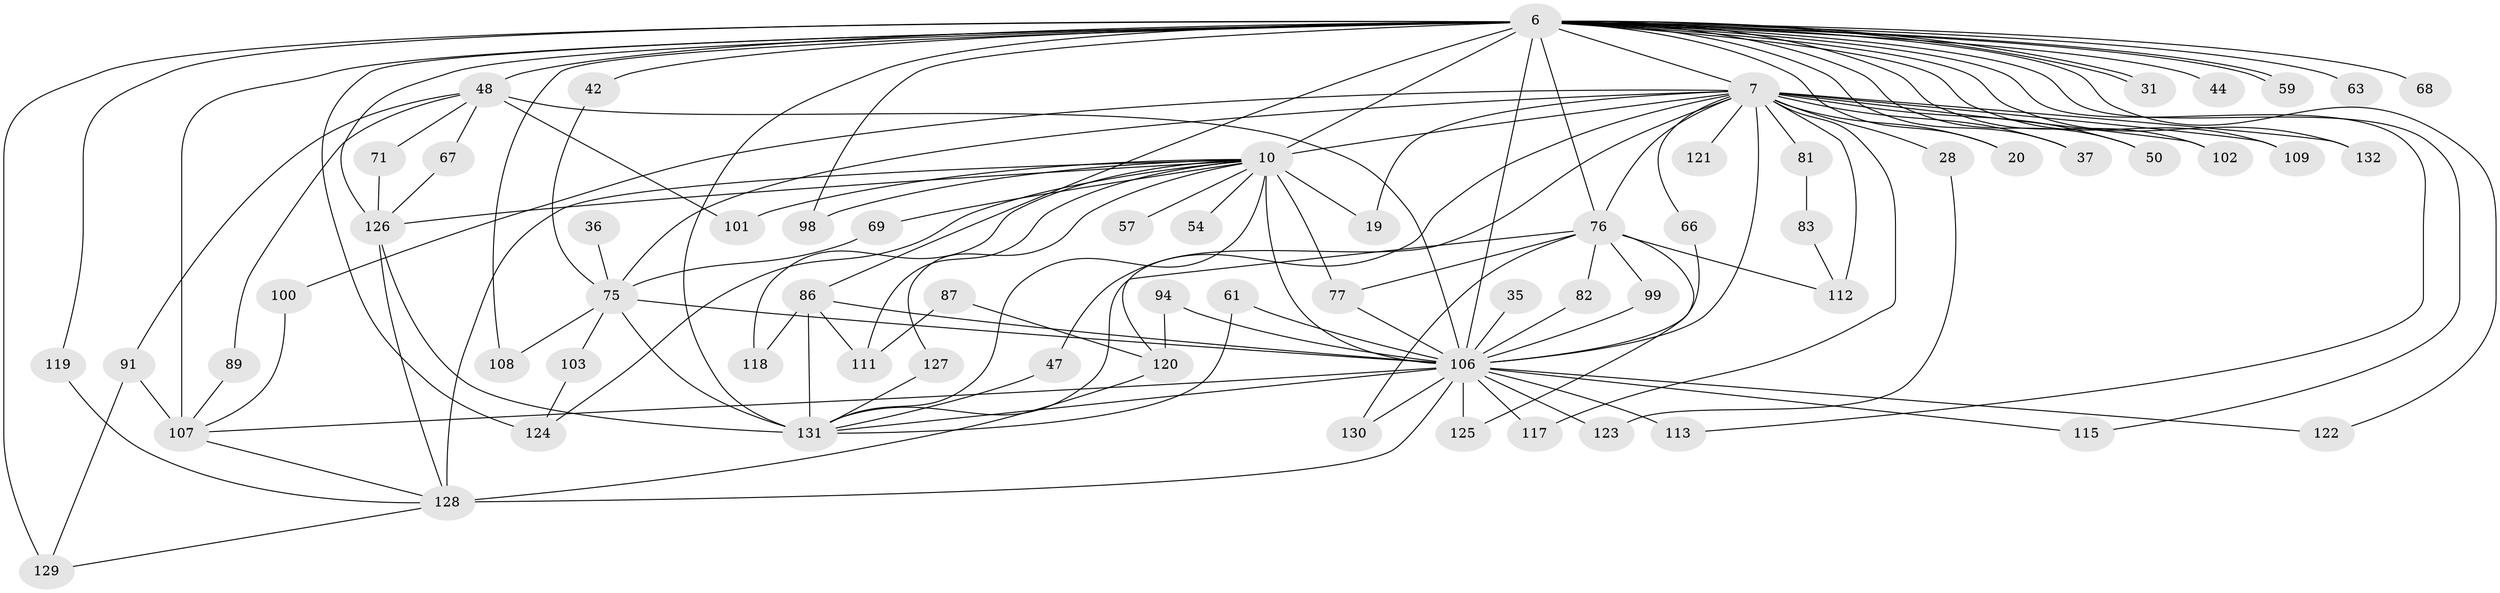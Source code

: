 // original degree distribution, {21: 0.015151515151515152, 22: 0.007575757575757576, 26: 0.015151515151515152, 13: 0.007575757575757576, 38: 0.007575757575757576, 20: 0.007575757575757576, 17: 0.007575757575757576, 23: 0.007575757575757576, 6: 0.015151515151515152, 3: 0.17424242424242425, 7: 0.015151515151515152, 5: 0.06060606060606061, 4: 0.06818181818181818, 11: 0.007575757575757576, 2: 0.5681818181818182, 9: 0.007575757575757576, 10: 0.007575757575757576}
// Generated by graph-tools (version 1.1) at 2025/46/03/09/25 04:46:28]
// undirected, 66 vertices, 129 edges
graph export_dot {
graph [start="1"]
  node [color=gray90,style=filled];
  6 [super="+3"];
  7 [super="+2"];
  10 [super="+1"];
  19;
  20;
  28;
  31;
  35;
  36;
  37;
  42;
  44;
  47;
  48 [super="+38+27"];
  50;
  54;
  57 [super="+14"];
  59;
  61;
  63;
  66;
  67;
  68;
  69;
  71;
  75 [super="+55"];
  76 [super="+45+34"];
  77 [super="+53"];
  81 [super="+73"];
  82 [super="+74"];
  83;
  86 [super="+13+51"];
  87;
  89;
  91 [super="+80"];
  94 [super="+58"];
  98;
  99;
  100;
  101;
  102 [super="+23+64"];
  103;
  106 [super="+41+93+8+70"];
  107 [super="+26+56"];
  108;
  109;
  111 [super="+78"];
  112 [super="+60+88"];
  113 [super="+95+90"];
  115;
  117;
  118;
  119;
  120 [super="+52"];
  121;
  122;
  123 [super="+72"];
  124 [super="+62"];
  125;
  126 [super="+85+15+96"];
  127;
  128 [super="+24+114+116"];
  129 [super="+46+104"];
  130;
  131 [super="+110+92+97"];
  132;
  6 -- 7 [weight=4];
  6 -- 10 [weight=4];
  6 -- 31;
  6 -- 31;
  6 -- 37;
  6 -- 42;
  6 -- 44 [weight=2];
  6 -- 50;
  6 -- 59;
  6 -- 59;
  6 -- 63 [weight=2];
  6 -- 68 [weight=2];
  6 -- 102 [weight=3];
  6 -- 108;
  6 -- 115;
  6 -- 119;
  6 -- 122;
  6 -- 124 [weight=2];
  6 -- 132;
  6 -- 20;
  6 -- 98;
  6 -- 107 [weight=3];
  6 -- 109;
  6 -- 48 [weight=3];
  6 -- 86;
  6 -- 106 [weight=10];
  6 -- 129 [weight=2];
  6 -- 126;
  6 -- 131 [weight=5];
  6 -- 76 [weight=2];
  6 -- 113;
  7 -- 10 [weight=4];
  7 -- 19;
  7 -- 20;
  7 -- 28 [weight=2];
  7 -- 47;
  7 -- 75 [weight=2];
  7 -- 81 [weight=3];
  7 -- 100;
  7 -- 106 [weight=9];
  7 -- 109;
  7 -- 112 [weight=3];
  7 -- 117;
  7 -- 121 [weight=2];
  7 -- 132;
  7 -- 66;
  7 -- 37;
  7 -- 50;
  7 -- 102;
  7 -- 76 [weight=4];
  7 -- 120 [weight=2];
  10 -- 54 [weight=2];
  10 -- 57 [weight=2];
  10 -- 101;
  10 -- 118;
  10 -- 127;
  10 -- 69;
  10 -- 19;
  10 -- 98;
  10 -- 124;
  10 -- 111;
  10 -- 106 [weight=10];
  10 -- 77;
  10 -- 131;
  10 -- 128 [weight=3];
  10 -- 126 [weight=5];
  28 -- 123;
  35 -- 106 [weight=2];
  36 -- 75;
  42 -- 75;
  47 -- 131;
  48 -- 67;
  48 -- 101;
  48 -- 89;
  48 -- 91;
  48 -- 71;
  48 -- 106 [weight=2];
  61 -- 106;
  61 -- 131;
  66 -- 106;
  67 -- 126;
  69 -- 75;
  71 -- 126;
  75 -- 131;
  75 -- 103;
  75 -- 106 [weight=3];
  75 -- 108;
  76 -- 82;
  76 -- 130;
  76 -- 99;
  76 -- 77;
  76 -- 112;
  76 -- 125;
  76 -- 131 [weight=2];
  77 -- 106;
  81 -- 83;
  82 -- 106 [weight=2];
  83 -- 112;
  86 -- 118;
  86 -- 111 [weight=2];
  86 -- 106 [weight=3];
  86 -- 131;
  87 -- 111;
  87 -- 120;
  89 -- 107;
  91 -- 107 [weight=2];
  91 -- 129;
  94 -- 106 [weight=2];
  94 -- 120;
  99 -- 106;
  100 -- 107;
  103 -- 124;
  106 -- 113 [weight=3];
  106 -- 115;
  106 -- 117;
  106 -- 122;
  106 -- 123 [weight=2];
  106 -- 128 [weight=4];
  106 -- 131;
  106 -- 130;
  106 -- 107;
  106 -- 125;
  107 -- 128;
  119 -- 128;
  120 -- 128;
  126 -- 131;
  126 -- 128;
  127 -- 131;
  128 -- 129;
}
